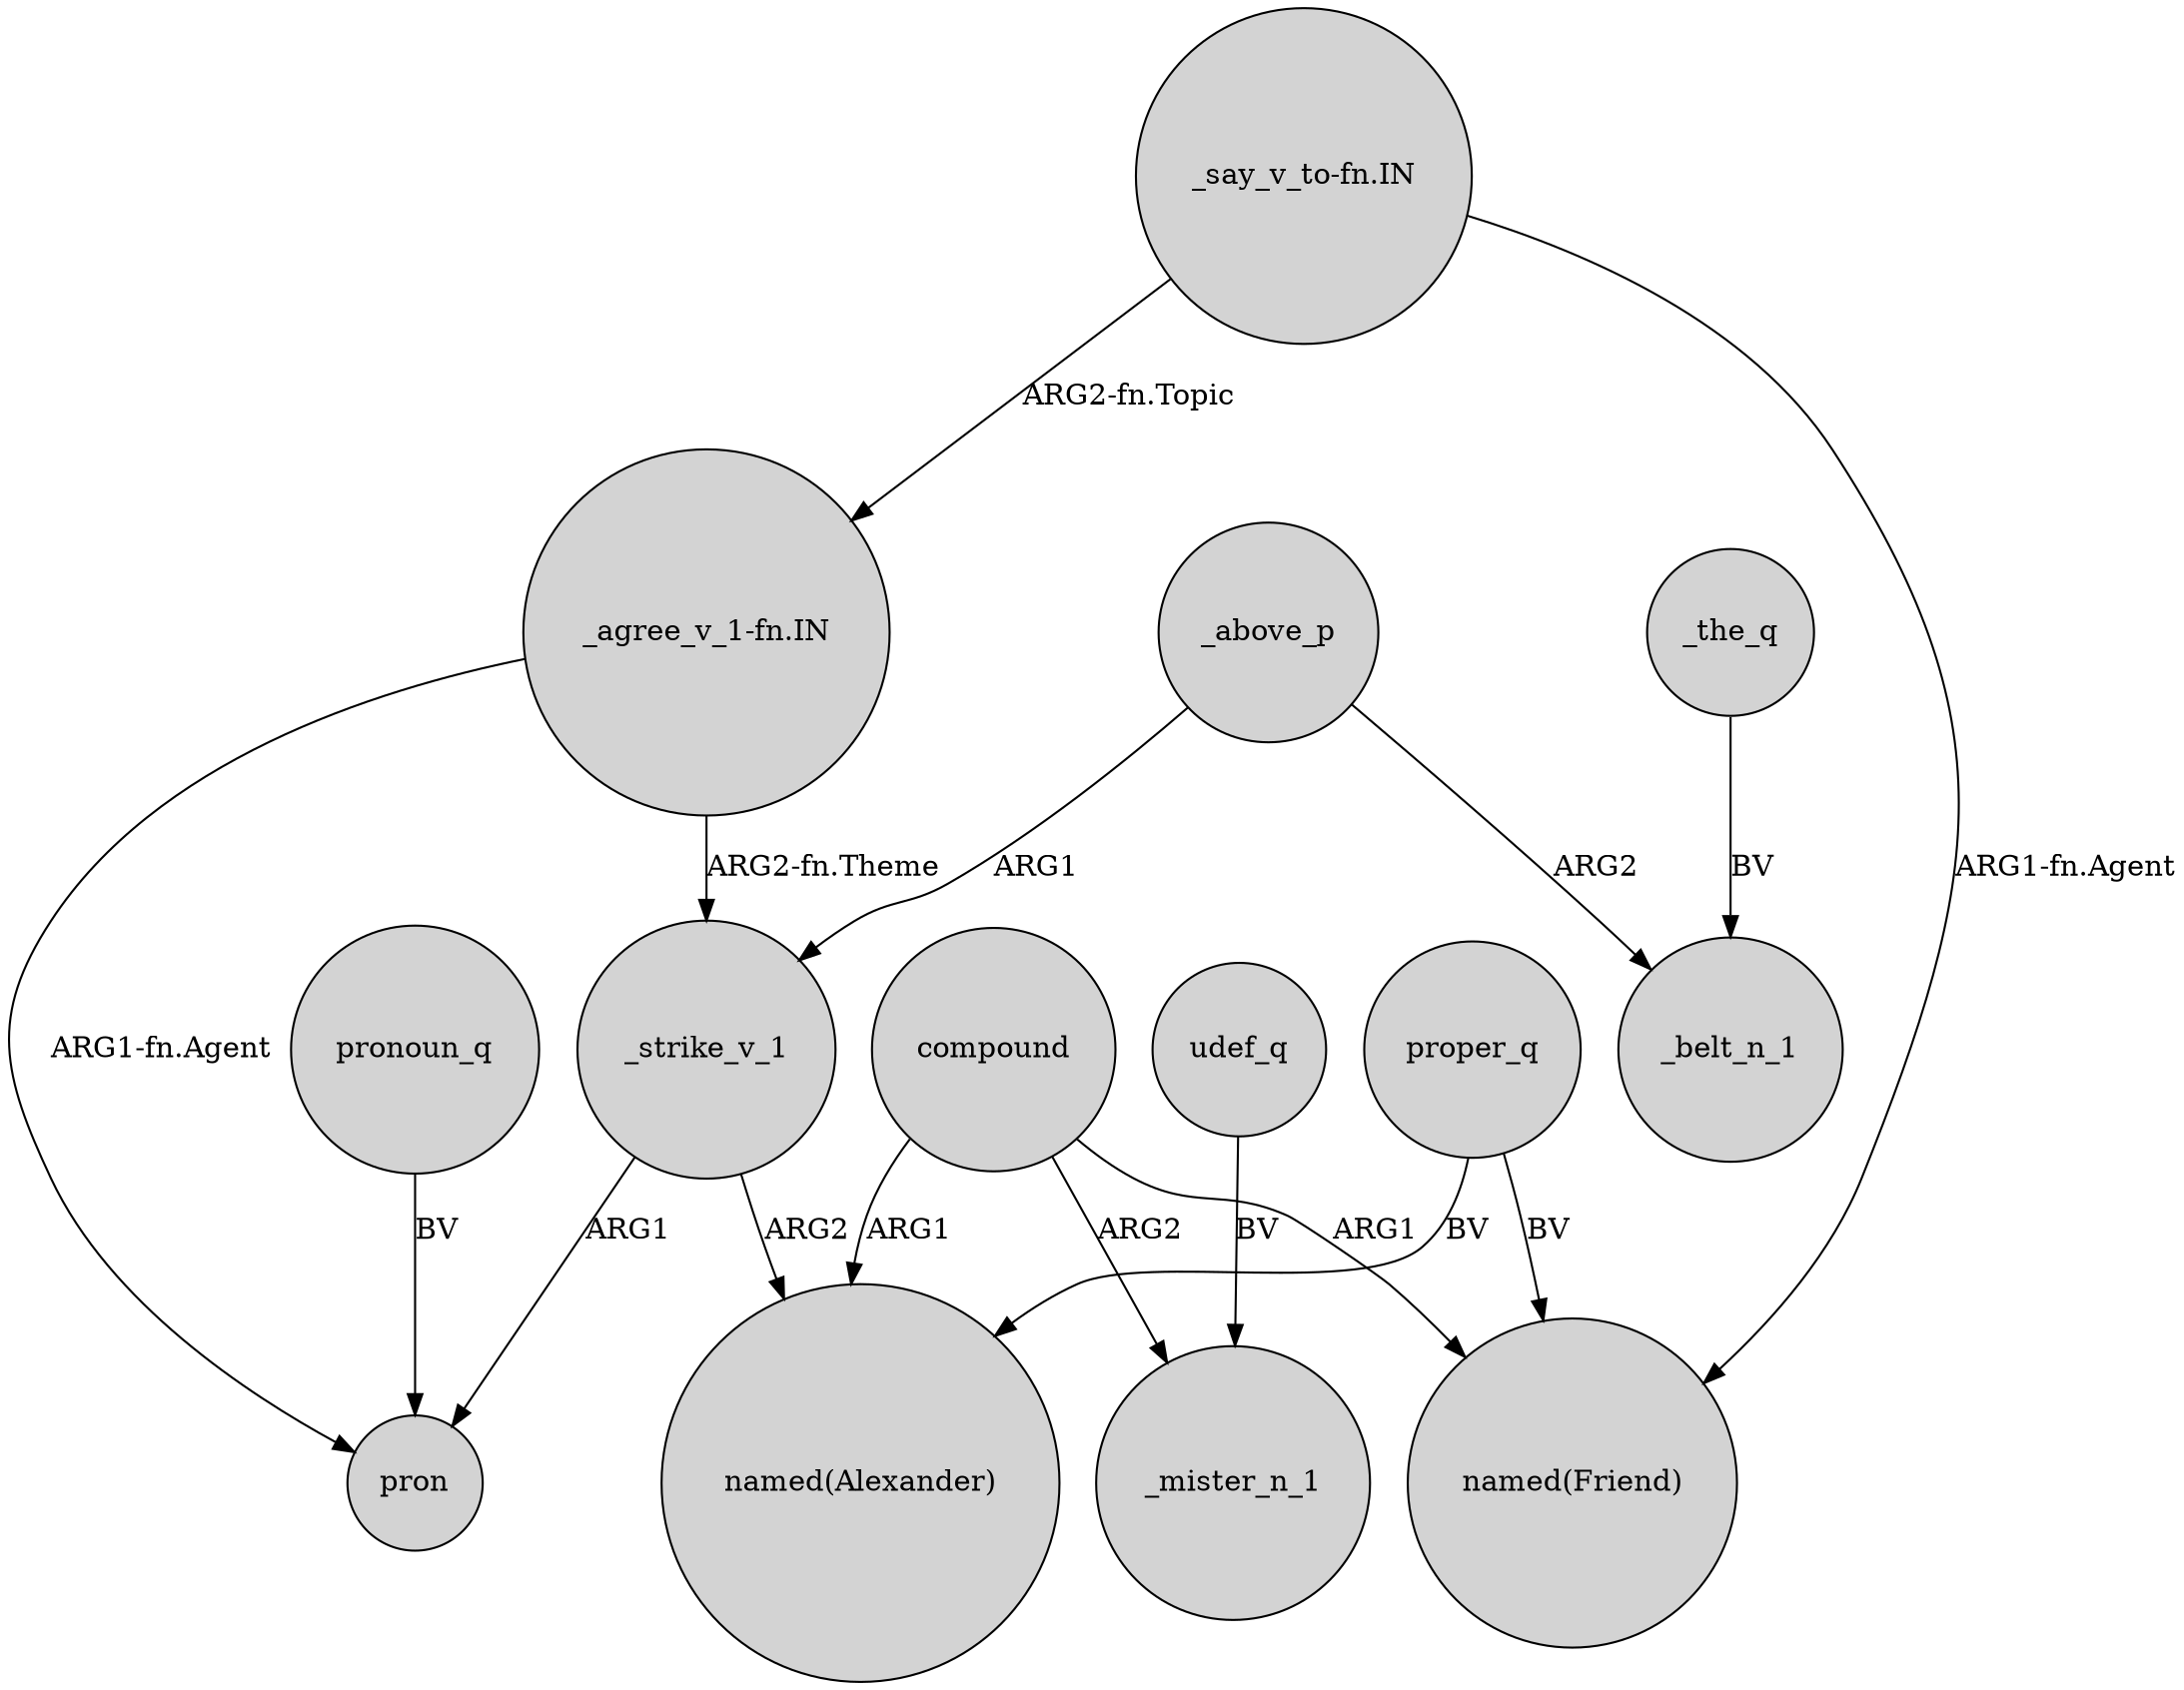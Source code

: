 digraph {
	node [shape=circle style=filled]
	"_agree_v_1-fn.IN" -> pron [label="ARG1-fn.Agent"]
	udef_q -> _mister_n_1 [label=BV]
	compound -> "named(Alexander)" [label=ARG1]
	_strike_v_1 -> pron [label=ARG1]
	proper_q -> "named(Alexander)" [label=BV]
	_the_q -> _belt_n_1 [label=BV]
	"_say_v_to-fn.IN" -> "_agree_v_1-fn.IN" [label="ARG2-fn.Topic"]
	proper_q -> "named(Friend)" [label=BV]
	_above_p -> _belt_n_1 [label=ARG2]
	"_agree_v_1-fn.IN" -> _strike_v_1 [label="ARG2-fn.Theme"]
	compound -> "named(Friend)" [label=ARG1]
	compound -> _mister_n_1 [label=ARG2]
	_above_p -> _strike_v_1 [label=ARG1]
	"_say_v_to-fn.IN" -> "named(Friend)" [label="ARG1-fn.Agent"]
	_strike_v_1 -> "named(Alexander)" [label=ARG2]
	pronoun_q -> pron [label=BV]
}

